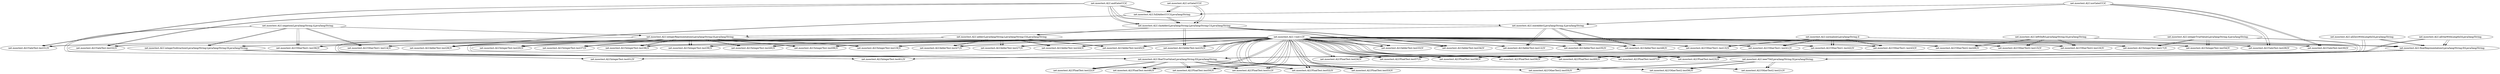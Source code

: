 digraph method {
    "net.mooctest.ALU.<init>()V" -> "net.mooctest.ALUAdderTest.test12()V";
    "net.mooctest.ALU.<init>()V" -> "net.mooctest.ALUAdderTest.test12()V";
    "net.mooctest.ALU.<init>()V" -> "net.mooctest.ALUAdderTest.test25()V";
    "net.mooctest.ALU.<init>()V" -> "net.mooctest.ALUAdderTest.test25()V";
    "net.mooctest.ALU.<init>()V" -> "net.mooctest.ALUAdderTest.test27()V";
    "net.mooctest.ALU.<init>()V" -> "net.mooctest.ALUAdderTest.test27()V";
    "net.mooctest.ALU.<init>()V" -> "net.mooctest.ALUAdderTest.test28()V";
    "net.mooctest.ALU.<init>()V" -> "net.mooctest.ALUAdderTest.test28()V";
    "net.mooctest.ALU.<init>()V" -> "net.mooctest.ALUAdderTest.test33()V";
    "net.mooctest.ALU.<init>()V" -> "net.mooctest.ALUAdderTest.test33()V";
    "net.mooctest.ALU.<init>()V" -> "net.mooctest.ALUAdderTest.test34()V";
    "net.mooctest.ALU.<init>()V" -> "net.mooctest.ALUAdderTest.test34()V";
    "net.mooctest.ALU.<init>()V" -> "net.mooctest.ALUAdderTest.test35()V";
    "net.mooctest.ALU.<init>()V" -> "net.mooctest.ALUAdderTest.test35()V";
    "net.mooctest.ALU.<init>()V" -> "net.mooctest.ALUAdderTest.test44()V";
    "net.mooctest.ALU.<init>()V" -> "net.mooctest.ALUAdderTest.test44()V";
    "net.mooctest.ALU.<init>()V" -> "net.mooctest.ALUAdderTest.test45()V";
    "net.mooctest.ALU.<init>()V" -> "net.mooctest.ALUAdderTest.test45()V";
    "net.mooctest.ALU.<init>()V" -> "net.mooctest.ALUAdderTest.test47()V";
    "net.mooctest.ALU.<init>()V" -> "net.mooctest.ALUAdderTest.test47()V";
    "net.mooctest.ALU.<init>()V" -> "net.mooctest.ALUAdderTest.test48()V";
    "net.mooctest.ALU.<init>()V" -> "net.mooctest.ALUAdderTest.test48()V";
    "net.mooctest.ALU.<init>()V" -> "net.mooctest.ALUFloatTest.test07()V";
    "net.mooctest.ALU.<init>()V" -> "net.mooctest.ALUFloatTest.test07()V";
    "net.mooctest.ALU.<init>()V" -> "net.mooctest.ALUFloatTest.test22()V";
    "net.mooctest.ALU.<init>()V" -> "net.mooctest.ALUFloatTest.test22()V";
    "net.mooctest.ALU.<init>()V" -> "net.mooctest.ALUFloatTest.test23()V";
    "net.mooctest.ALU.<init>()V" -> "net.mooctest.ALUFloatTest.test23()V";
    "net.mooctest.ALU.<init>()V" -> "net.mooctest.ALUFloatTest.test24()V";
    "net.mooctest.ALU.<init>()V" -> "net.mooctest.ALUFloatTest.test24()V";
    "net.mooctest.ALU.<init>()V" -> "net.mooctest.ALUFloatTest.test46()V";
    "net.mooctest.ALU.<init>()V" -> "net.mooctest.ALUFloatTest.test46()V";
    "net.mooctest.ALU.<init>()V" -> "net.mooctest.ALUFloatTest.test50()V";
    "net.mooctest.ALU.<init>()V" -> "net.mooctest.ALUFloatTest.test50()V";
    "net.mooctest.ALU.<init>()V" -> "net.mooctest.ALUFloatTest.test51()V";
    "net.mooctest.ALU.<init>()V" -> "net.mooctest.ALUFloatTest.test51()V";
    "net.mooctest.ALU.<init>()V" -> "net.mooctest.ALUFloatTest.test52()V";
    "net.mooctest.ALU.<init>()V" -> "net.mooctest.ALUFloatTest.test52()V";
    "net.mooctest.ALU.<init>()V" -> "net.mooctest.ALUFloatTest.test53()V";
    "net.mooctest.ALU.<init>()V" -> "net.mooctest.ALUFloatTest.test53()V";
    "net.mooctest.ALU.<init>()V" -> "net.mooctest.ALUFloatTest.test57()V";
    "net.mooctest.ALU.<init>()V" -> "net.mooctest.ALUFloatTest.test57()V";
    "net.mooctest.ALU.<init>()V" -> "net.mooctest.ALUFloatTest.test58()V";
    "net.mooctest.ALU.<init>()V" -> "net.mooctest.ALUFloatTest.test58()V";
    "net.mooctest.ALU.<init>()V" -> "net.mooctest.ALUFloatTest.test59()V";
    "net.mooctest.ALU.<init>()V" -> "net.mooctest.ALUFloatTest.test59()V";
    "net.mooctest.ALU.<init>()V" -> "net.mooctest.ALUFloatTest.test60()V";
    "net.mooctest.ALU.<init>()V" -> "net.mooctest.ALUFloatTest.test60()V";
    "net.mooctest.ALU.<init>()V" -> "net.mooctest.ALUGateTest.test29()V";
    "net.mooctest.ALU.<init>()V" -> "net.mooctest.ALUGateTest.test29()V";
    "net.mooctest.ALU.<init>()V" -> "net.mooctest.ALUGateTest.test30()V";
    "net.mooctest.ALU.<init>()V" -> "net.mooctest.ALUGateTest.test30()V";
    "net.mooctest.ALU.<init>()V" -> "net.mooctest.ALUGateTest.test31()V";
    "net.mooctest.ALU.<init>()V" -> "net.mooctest.ALUGateTest.test31()V";
    "net.mooctest.ALU.<init>()V" -> "net.mooctest.ALUGateTest.test32()V";
    "net.mooctest.ALU.<init>()V" -> "net.mooctest.ALUGateTest.test32()V";
    "net.mooctest.ALU.<init>()V" -> "net.mooctest.ALUIntegerTest.test01()V";
    "net.mooctest.ALU.<init>()V" -> "net.mooctest.ALUIntegerTest.test01()V";
    "net.mooctest.ALU.<init>()V" -> "net.mooctest.ALUIntegerTest.test08()V";
    "net.mooctest.ALU.<init>()V" -> "net.mooctest.ALUIntegerTest.test08()V";
    "net.mooctest.ALU.<init>()V" -> "net.mooctest.ALUIntegerTest.test17()V";
    "net.mooctest.ALU.<init>()V" -> "net.mooctest.ALUIntegerTest.test17()V";
    "net.mooctest.ALU.<init>()V" -> "net.mooctest.ALUIntegerTest.test19()V";
    "net.mooctest.ALU.<init>()V" -> "net.mooctest.ALUIntegerTest.test19()V";
    "net.mooctest.ALU.<init>()V" -> "net.mooctest.ALUIntegerTest.test20()V";
    "net.mooctest.ALU.<init>()V" -> "net.mooctest.ALUIntegerTest.test20()V";
    "net.mooctest.ALU.<init>()V" -> "net.mooctest.ALUIntegerTest.test37()V";
    "net.mooctest.ALU.<init>()V" -> "net.mooctest.ALUIntegerTest.test37()V";
    "net.mooctest.ALU.<init>()V" -> "net.mooctest.ALUIntegerTest.test38()V";
    "net.mooctest.ALU.<init>()V" -> "net.mooctest.ALUIntegerTest.test38()V";
    "net.mooctest.ALU.<init>()V" -> "net.mooctest.ALUIntegerTest.test39()V";
    "net.mooctest.ALU.<init>()V" -> "net.mooctest.ALUIntegerTest.test39()V";
    "net.mooctest.ALU.<init>()V" -> "net.mooctest.ALUIntegerTest.test40()V";
    "net.mooctest.ALU.<init>()V" -> "net.mooctest.ALUIntegerTest.test40()V";
    "net.mooctest.ALU.<init>()V" -> "net.mooctest.ALUIntegerTest.test54()V";
    "net.mooctest.ALU.<init>()V" -> "net.mooctest.ALUIntegerTest.test54()V";
    "net.mooctest.ALU.<init>()V" -> "net.mooctest.ALUIntegerTest.test61()V";
    "net.mooctest.ALU.<init>()V" -> "net.mooctest.ALUIntegerTest.test61()V";
    "net.mooctest.ALU.<init>()V" -> "net.mooctest.ALUOtherTest1.test13()V";
    "net.mooctest.ALU.<init>()V" -> "net.mooctest.ALUOtherTest1.test13()V";
    "net.mooctest.ALU.<init>()V" -> "net.mooctest.ALUOtherTest1.test14()V";
    "net.mooctest.ALU.<init>()V" -> "net.mooctest.ALUOtherTest1.test14()V";
    "net.mooctest.ALU.<init>()V" -> "net.mooctest.ALUOtherTest1.test36()V";
    "net.mooctest.ALU.<init>()V" -> "net.mooctest.ALUOtherTest1.test36()V";
    "net.mooctest.ALU.<init>()V" -> "net.mooctest.ALUOtherTest1.test41()V";
    "net.mooctest.ALU.<init>()V" -> "net.mooctest.ALUOtherTest1.test41()V";
    "net.mooctest.ALU.<init>()V" -> "net.mooctest.ALUOtherTest1.test42()V";
    "net.mooctest.ALU.<init>()V" -> "net.mooctest.ALUOtherTest1.test42()V";
    "net.mooctest.ALU.<init>()V" -> "net.mooctest.ALUOtherTest1.test43()V";
    "net.mooctest.ALU.<init>()V" -> "net.mooctest.ALUOtherTest1.test43()V";
    "net.mooctest.ALU.<init>()V" -> "net.mooctest.ALUOtherTest2.test15()V";
    "net.mooctest.ALU.<init>()V" -> "net.mooctest.ALUOtherTest2.test15()V";
    "net.mooctest.ALU.<init>()V" -> "net.mooctest.ALUOtherTest2.test16()V";
    "net.mooctest.ALU.<init>()V" -> "net.mooctest.ALUOtherTest2.test16()V";
    "net.mooctest.ALU.<init>()V" -> "net.mooctest.ALUOtherTest2.test21()V";
    "net.mooctest.ALU.<init>()V" -> "net.mooctest.ALUOtherTest2.test21()V";
    "net.mooctest.ALU.<init>()V" -> "net.mooctest.ALUOtherTest2.test49()V";
    "net.mooctest.ALU.<init>()V" -> "net.mooctest.ALUOtherTest2.test49()V";
    "net.mooctest.ALU.<init>()V" -> "net.mooctest.ALUOtherTest2.test55()V";
    "net.mooctest.ALU.<init>()V" -> "net.mooctest.ALUOtherTest2.test55()V";
    "net.mooctest.ALU.<init>()V" -> "net.mooctest.ALUOtherTest2.test56()V";
    "net.mooctest.ALU.<init>()V" -> "net.mooctest.ALUOtherTest2.test56()V";
    "net.mooctest.ALU.adder(Ljava/lang/String;Ljava/lang/String;CI)Ljava/lang/String;" -> "net.mooctest.ALU.floatTrueValue(Ljava/lang/String;II)Ljava/lang/String;";
    "net.mooctest.ALU.adder(Ljava/lang/String;Ljava/lang/String;CI)Ljava/lang/String;" -> "net.mooctest.ALU.floatTrueValue(Ljava/lang/String;II)Ljava/lang/String;";
    "net.mooctest.ALU.adder(Ljava/lang/String;Ljava/lang/String;CI)Ljava/lang/String;" -> "net.mooctest.ALU.integerSubtraction(Ljava/lang/String;Ljava/lang/String;I)Ljava/lang/String;";
    "net.mooctest.ALU.adder(Ljava/lang/String;Ljava/lang/String;CI)Ljava/lang/String;" -> "net.mooctest.ALU.integerSubtraction(Ljava/lang/String;Ljava/lang/String;I)Ljava/lang/String;";
    "net.mooctest.ALU.adder(Ljava/lang/String;Ljava/lang/String;CI)Ljava/lang/String;" -> "net.mooctest.ALUAdderTest.test27()V";
    "net.mooctest.ALU.adder(Ljava/lang/String;Ljava/lang/String;CI)Ljava/lang/String;" -> "net.mooctest.ALUAdderTest.test27()V";
    "net.mooctest.ALU.adder(Ljava/lang/String;Ljava/lang/String;CI)Ljava/lang/String;" -> "net.mooctest.ALUAdderTest.test44()V";
    "net.mooctest.ALU.adder(Ljava/lang/String;Ljava/lang/String;CI)Ljava/lang/String;" -> "net.mooctest.ALUAdderTest.test44()V";
    "net.mooctest.ALU.adder(Ljava/lang/String;Ljava/lang/String;CI)Ljava/lang/String;" -> "net.mooctest.ALUAdderTest.test45()V";
    "net.mooctest.ALU.adder(Ljava/lang/String;Ljava/lang/String;CI)Ljava/lang/String;" -> "net.mooctest.ALUAdderTest.test45()V";
    "net.mooctest.ALU.adder(Ljava/lang/String;Ljava/lang/String;CI)Ljava/lang/String;" -> "net.mooctest.ALUAdderTest.test47()V";
    "net.mooctest.ALU.adder(Ljava/lang/String;Ljava/lang/String;CI)Ljava/lang/String;" -> "net.mooctest.ALUAdderTest.test47()V";
    "net.mooctest.ALU.allOneWithLength(I)Ljava/lang/String;" -> "net.mooctest.ALU.floatRepresentation(Ljava/lang/String;II)Ljava/lang/String;";
    "net.mooctest.ALU.allOneWithLength(I)Ljava/lang/String;" -> "net.mooctest.ALU.floatRepresentation(Ljava/lang/String;II)Ljava/lang/String;";
    "net.mooctest.ALU.allOneWithLength(I)Ljava/lang/String;" -> "net.mooctest.ALU.floatTrueValue(Ljava/lang/String;II)Ljava/lang/String;";
    "net.mooctest.ALU.allOneWithLength(I)Ljava/lang/String;" -> "net.mooctest.ALU.floatTrueValue(Ljava/lang/String;II)Ljava/lang/String;";
    "net.mooctest.ALU.allZeroWithLength(I)Ljava/lang/String;" -> "net.mooctest.ALU.floatRepresentation(Ljava/lang/String;II)Ljava/lang/String;";
    "net.mooctest.ALU.allZeroWithLength(I)Ljava/lang/String;" -> "net.mooctest.ALU.floatRepresentation(Ljava/lang/String;II)Ljava/lang/String;";
    "net.mooctest.ALU.allZeroWithLength(I)Ljava/lang/String;" -> "net.mooctest.ALU.floatTrueValue(Ljava/lang/String;II)Ljava/lang/String;";
    "net.mooctest.ALU.allZeroWithLength(I)Ljava/lang/String;" -> "net.mooctest.ALU.floatTrueValue(Ljava/lang/String;II)Ljava/lang/String;";
    "net.mooctest.ALU.andGate(CC)C" -> "net.mooctest.ALU.claAdder(Ljava/lang/String;Ljava/lang/String;C)Ljava/lang/String;";
    "net.mooctest.ALU.andGate(CC)C" -> "net.mooctest.ALU.claAdder(Ljava/lang/String;Ljava/lang/String;C)Ljava/lang/String;";
    "net.mooctest.ALU.andGate(CC)C" -> "net.mooctest.ALU.fullAdder(CCC)Ljava/lang/String;";
    "net.mooctest.ALU.andGate(CC)C" -> "net.mooctest.ALU.fullAdder(CCC)Ljava/lang/String;";
    "net.mooctest.ALU.andGate(CC)C" -> "net.mooctest.ALU.oneAdder(Ljava/lang/String;)Ljava/lang/String;";
    "net.mooctest.ALU.andGate(CC)C" -> "net.mooctest.ALU.oneAdder(Ljava/lang/String;)Ljava/lang/String;";
    "net.mooctest.ALU.andGate(CC)C" -> "net.mooctest.ALUGateTest.test31()V";
    "net.mooctest.ALU.andGate(CC)C" -> "net.mooctest.ALUGateTest.test31()V";
    "net.mooctest.ALU.andGate(CC)C" -> "net.mooctest.ALUGateTest.test32()V";
    "net.mooctest.ALU.andGate(CC)C" -> "net.mooctest.ALUGateTest.test32()V";
    "net.mooctest.ALU.claAdder(Ljava/lang/String;Ljava/lang/String;C)Ljava/lang/String;" -> "net.mooctest.ALU.adder(Ljava/lang/String;Ljava/lang/String;CI)Ljava/lang/String;";
    "net.mooctest.ALU.claAdder(Ljava/lang/String;Ljava/lang/String;C)Ljava/lang/String;" -> "net.mooctest.ALU.adder(Ljava/lang/String;Ljava/lang/String;CI)Ljava/lang/String;";
    "net.mooctest.ALU.claAdder(Ljava/lang/String;Ljava/lang/String;C)Ljava/lang/String;" -> "net.mooctest.ALUAdderTest.test25()V";
    "net.mooctest.ALU.claAdder(Ljava/lang/String;Ljava/lang/String;C)Ljava/lang/String;" -> "net.mooctest.ALUAdderTest.test25()V";
    "net.mooctest.ALU.claAdder(Ljava/lang/String;Ljava/lang/String;C)Ljava/lang/String;" -> "net.mooctest.ALUAdderTest.test33()V";
    "net.mooctest.ALU.claAdder(Ljava/lang/String;Ljava/lang/String;C)Ljava/lang/String;" -> "net.mooctest.ALUAdderTest.test33()V";
    "net.mooctest.ALU.claAdder(Ljava/lang/String;Ljava/lang/String;C)Ljava/lang/String;" -> "net.mooctest.ALUAdderTest.test34()V";
    "net.mooctest.ALU.claAdder(Ljava/lang/String;Ljava/lang/String;C)Ljava/lang/String;" -> "net.mooctest.ALUAdderTest.test34()V";
    "net.mooctest.ALU.floatRepresentation(Ljava/lang/String;II)Ljava/lang/String;" -> "net.mooctest.ALU.ieee754(Ljava/lang/String;I)Ljava/lang/String;";
    "net.mooctest.ALU.floatRepresentation(Ljava/lang/String;II)Ljava/lang/String;" -> "net.mooctest.ALU.ieee754(Ljava/lang/String;I)Ljava/lang/String;";
    "net.mooctest.ALU.floatRepresentation(Ljava/lang/String;II)Ljava/lang/String;" -> "net.mooctest.ALUFloatTest.test07()V";
    "net.mooctest.ALU.floatRepresentation(Ljava/lang/String;II)Ljava/lang/String;" -> "net.mooctest.ALUFloatTest.test07()V";
    "net.mooctest.ALU.floatRepresentation(Ljava/lang/String;II)Ljava/lang/String;" -> "net.mooctest.ALUFloatTest.test23()V";
    "net.mooctest.ALU.floatRepresentation(Ljava/lang/String;II)Ljava/lang/String;" -> "net.mooctest.ALUFloatTest.test23()V";
    "net.mooctest.ALU.floatRepresentation(Ljava/lang/String;II)Ljava/lang/String;" -> "net.mooctest.ALUFloatTest.test24()V";
    "net.mooctest.ALU.floatRepresentation(Ljava/lang/String;II)Ljava/lang/String;" -> "net.mooctest.ALUFloatTest.test24()V";
    "net.mooctest.ALU.floatRepresentation(Ljava/lang/String;II)Ljava/lang/String;" -> "net.mooctest.ALUFloatTest.test57()V";
    "net.mooctest.ALU.floatRepresentation(Ljava/lang/String;II)Ljava/lang/String;" -> "net.mooctest.ALUFloatTest.test57()V";
    "net.mooctest.ALU.floatRepresentation(Ljava/lang/String;II)Ljava/lang/String;" -> "net.mooctest.ALUFloatTest.test58()V";
    "net.mooctest.ALU.floatRepresentation(Ljava/lang/String;II)Ljava/lang/String;" -> "net.mooctest.ALUFloatTest.test58()V";
    "net.mooctest.ALU.floatRepresentation(Ljava/lang/String;II)Ljava/lang/String;" -> "net.mooctest.ALUFloatTest.test59()V";
    "net.mooctest.ALU.floatRepresentation(Ljava/lang/String;II)Ljava/lang/String;" -> "net.mooctest.ALUFloatTest.test59()V";
    "net.mooctest.ALU.floatRepresentation(Ljava/lang/String;II)Ljava/lang/String;" -> "net.mooctest.ALUFloatTest.test60()V";
    "net.mooctest.ALU.floatRepresentation(Ljava/lang/String;II)Ljava/lang/String;" -> "net.mooctest.ALUFloatTest.test60()V";
    "net.mooctest.ALU.floatTrueValue(Ljava/lang/String;II)Ljava/lang/String;" -> "net.mooctest.ALUFloatTest.test22()V";
    "net.mooctest.ALU.floatTrueValue(Ljava/lang/String;II)Ljava/lang/String;" -> "net.mooctest.ALUFloatTest.test22()V";
    "net.mooctest.ALU.floatTrueValue(Ljava/lang/String;II)Ljava/lang/String;" -> "net.mooctest.ALUFloatTest.test46()V";
    "net.mooctest.ALU.floatTrueValue(Ljava/lang/String;II)Ljava/lang/String;" -> "net.mooctest.ALUFloatTest.test46()V";
    "net.mooctest.ALU.floatTrueValue(Ljava/lang/String;II)Ljava/lang/String;" -> "net.mooctest.ALUFloatTest.test50()V";
    "net.mooctest.ALU.floatTrueValue(Ljava/lang/String;II)Ljava/lang/String;" -> "net.mooctest.ALUFloatTest.test50()V";
    "net.mooctest.ALU.floatTrueValue(Ljava/lang/String;II)Ljava/lang/String;" -> "net.mooctest.ALUFloatTest.test51()V";
    "net.mooctest.ALU.floatTrueValue(Ljava/lang/String;II)Ljava/lang/String;" -> "net.mooctest.ALUFloatTest.test51()V";
    "net.mooctest.ALU.floatTrueValue(Ljava/lang/String;II)Ljava/lang/String;" -> "net.mooctest.ALUFloatTest.test52()V";
    "net.mooctest.ALU.floatTrueValue(Ljava/lang/String;II)Ljava/lang/String;" -> "net.mooctest.ALUFloatTest.test52()V";
    "net.mooctest.ALU.floatTrueValue(Ljava/lang/String;II)Ljava/lang/String;" -> "net.mooctest.ALUFloatTest.test53()V";
    "net.mooctest.ALU.floatTrueValue(Ljava/lang/String;II)Ljava/lang/String;" -> "net.mooctest.ALUFloatTest.test53()V";
    "net.mooctest.ALU.fullAdder(CCC)Ljava/lang/String;" -> "net.mooctest.ALU.claAdder(Ljava/lang/String;Ljava/lang/String;C)Ljava/lang/String;";
    "net.mooctest.ALU.fullAdder(CCC)Ljava/lang/String;" -> "net.mooctest.ALU.claAdder(Ljava/lang/String;Ljava/lang/String;C)Ljava/lang/String;";
    "net.mooctest.ALU.fullAdder(CCC)Ljava/lang/String;" -> "net.mooctest.ALUAdderTest.test28()V";
    "net.mooctest.ALU.fullAdder(CCC)Ljava/lang/String;" -> "net.mooctest.ALUAdderTest.test28()V";
    "net.mooctest.ALU.ieee754(Ljava/lang/String;I)Ljava/lang/String;" -> "net.mooctest.ALUOtherTest2.test21()V";
    "net.mooctest.ALU.ieee754(Ljava/lang/String;I)Ljava/lang/String;" -> "net.mooctest.ALUOtherTest2.test21()V";
    "net.mooctest.ALU.ieee754(Ljava/lang/String;I)Ljava/lang/String;" -> "net.mooctest.ALUOtherTest2.test55()V";
    "net.mooctest.ALU.ieee754(Ljava/lang/String;I)Ljava/lang/String;" -> "net.mooctest.ALUOtherTest2.test55()V";
    "net.mooctest.ALU.ieee754(Ljava/lang/String;I)Ljava/lang/String;" -> "net.mooctest.ALUOtherTest2.test56()V";
    "net.mooctest.ALU.ieee754(Ljava/lang/String;I)Ljava/lang/String;" -> "net.mooctest.ALUOtherTest2.test56()V";
    "net.mooctest.ALU.integerRepresentation(Ljava/lang/String;I)Ljava/lang/String;" -> "net.mooctest.ALU.floatRepresentation(Ljava/lang/String;II)Ljava/lang/String;";
    "net.mooctest.ALU.integerRepresentation(Ljava/lang/String;I)Ljava/lang/String;" -> "net.mooctest.ALU.floatRepresentation(Ljava/lang/String;II)Ljava/lang/String;";
    "net.mooctest.ALU.integerRepresentation(Ljava/lang/String;I)Ljava/lang/String;" -> "net.mooctest.ALU.floatTrueValue(Ljava/lang/String;II)Ljava/lang/String;";
    "net.mooctest.ALU.integerRepresentation(Ljava/lang/String;I)Ljava/lang/String;" -> "net.mooctest.ALU.floatTrueValue(Ljava/lang/String;II)Ljava/lang/String;";
    "net.mooctest.ALU.integerRepresentation(Ljava/lang/String;I)Ljava/lang/String;" -> "net.mooctest.ALUIntegerTest.test08()V";
    "net.mooctest.ALU.integerRepresentation(Ljava/lang/String;I)Ljava/lang/String;" -> "net.mooctest.ALUIntegerTest.test08()V";
    "net.mooctest.ALU.integerRepresentation(Ljava/lang/String;I)Ljava/lang/String;" -> "net.mooctest.ALUIntegerTest.test19()V";
    "net.mooctest.ALU.integerRepresentation(Ljava/lang/String;I)Ljava/lang/String;" -> "net.mooctest.ALUIntegerTest.test19()V";
    "net.mooctest.ALU.integerRepresentation(Ljava/lang/String;I)Ljava/lang/String;" -> "net.mooctest.ALUIntegerTest.test20()V";
    "net.mooctest.ALU.integerRepresentation(Ljava/lang/String;I)Ljava/lang/String;" -> "net.mooctest.ALUIntegerTest.test20()V";
    "net.mooctest.ALU.integerRepresentation(Ljava/lang/String;I)Ljava/lang/String;" -> "net.mooctest.ALUIntegerTest.test37()V";
    "net.mooctest.ALU.integerRepresentation(Ljava/lang/String;I)Ljava/lang/String;" -> "net.mooctest.ALUIntegerTest.test37()V";
    "net.mooctest.ALU.integerRepresentation(Ljava/lang/String;I)Ljava/lang/String;" -> "net.mooctest.ALUIntegerTest.test38()V";
    "net.mooctest.ALU.integerRepresentation(Ljava/lang/String;I)Ljava/lang/String;" -> "net.mooctest.ALUIntegerTest.test38()V";
    "net.mooctest.ALU.integerRepresentation(Ljava/lang/String;I)Ljava/lang/String;" -> "net.mooctest.ALUIntegerTest.test39()V";
    "net.mooctest.ALU.integerRepresentation(Ljava/lang/String;I)Ljava/lang/String;" -> "net.mooctest.ALUIntegerTest.test39()V";
    "net.mooctest.ALU.integerRepresentation(Ljava/lang/String;I)Ljava/lang/String;" -> "net.mooctest.ALUIntegerTest.test40()V";
    "net.mooctest.ALU.integerRepresentation(Ljava/lang/String;I)Ljava/lang/String;" -> "net.mooctest.ALUIntegerTest.test40()V";
    "net.mooctest.ALU.integerSubtraction(Ljava/lang/String;Ljava/lang/String;I)Ljava/lang/String;" -> "net.mooctest.ALU.floatTrueValue(Ljava/lang/String;II)Ljava/lang/String;";
    "net.mooctest.ALU.integerSubtraction(Ljava/lang/String;Ljava/lang/String;I)Ljava/lang/String;" -> "net.mooctest.ALU.floatTrueValue(Ljava/lang/String;II)Ljava/lang/String;";
    "net.mooctest.ALU.integerSubtraction(Ljava/lang/String;Ljava/lang/String;I)Ljava/lang/String;" -> "net.mooctest.ALUIntegerTest.test01()V";
    "net.mooctest.ALU.integerSubtraction(Ljava/lang/String;Ljava/lang/String;I)Ljava/lang/String;" -> "net.mooctest.ALUIntegerTest.test01()V";
    "net.mooctest.ALU.integerSubtraction(Ljava/lang/String;Ljava/lang/String;I)Ljava/lang/String;" -> "net.mooctest.ALUIntegerTest.test61()V";
    "net.mooctest.ALU.integerSubtraction(Ljava/lang/String;Ljava/lang/String;I)Ljava/lang/String;" -> "net.mooctest.ALUIntegerTest.test61()V";
    "net.mooctest.ALU.integerTrueValue(Ljava/lang/String;)Ljava/lang/String;" -> "net.mooctest.ALU.floatTrueValue(Ljava/lang/String;II)Ljava/lang/String;";
    "net.mooctest.ALU.integerTrueValue(Ljava/lang/String;)Ljava/lang/String;" -> "net.mooctest.ALU.floatTrueValue(Ljava/lang/String;II)Ljava/lang/String;";
    "net.mooctest.ALU.integerTrueValue(Ljava/lang/String;)Ljava/lang/String;" -> "net.mooctest.ALUIntegerTest.test17()V";
    "net.mooctest.ALU.integerTrueValue(Ljava/lang/String;)Ljava/lang/String;" -> "net.mooctest.ALUIntegerTest.test17()V";
    "net.mooctest.ALU.integerTrueValue(Ljava/lang/String;)Ljava/lang/String;" -> "net.mooctest.ALUIntegerTest.test54()V";
    "net.mooctest.ALU.integerTrueValue(Ljava/lang/String;)Ljava/lang/String;" -> "net.mooctest.ALUIntegerTest.test54()V";
    "net.mooctest.ALU.leftShift(Ljava/lang/String;I)Ljava/lang/String;" -> "net.mooctest.ALU.floatRepresentation(Ljava/lang/String;II)Ljava/lang/String;";
    "net.mooctest.ALU.leftShift(Ljava/lang/String;I)Ljava/lang/String;" -> "net.mooctest.ALU.floatRepresentation(Ljava/lang/String;II)Ljava/lang/String;";
    "net.mooctest.ALU.leftShift(Ljava/lang/String;I)Ljava/lang/String;" -> "net.mooctest.ALUOtherTest2.test15()V";
    "net.mooctest.ALU.leftShift(Ljava/lang/String;I)Ljava/lang/String;" -> "net.mooctest.ALUOtherTest2.test15()V";
    "net.mooctest.ALU.leftShift(Ljava/lang/String;I)Ljava/lang/String;" -> "net.mooctest.ALUOtherTest2.test16()V";
    "net.mooctest.ALU.leftShift(Ljava/lang/String;I)Ljava/lang/String;" -> "net.mooctest.ALUOtherTest2.test16()V";
    "net.mooctest.ALU.leftShift(Ljava/lang/String;I)Ljava/lang/String;" -> "net.mooctest.ALUOtherTest2.test49()V";
    "net.mooctest.ALU.leftShift(Ljava/lang/String;I)Ljava/lang/String;" -> "net.mooctest.ALUOtherTest2.test49()V";
    "net.mooctest.ALU.negation(Ljava/lang/String;)Ljava/lang/String;" -> "net.mooctest.ALU.floatTrueValue(Ljava/lang/String;II)Ljava/lang/String;";
    "net.mooctest.ALU.negation(Ljava/lang/String;)Ljava/lang/String;" -> "net.mooctest.ALU.floatTrueValue(Ljava/lang/String;II)Ljava/lang/String;";
    "net.mooctest.ALU.negation(Ljava/lang/String;)Ljava/lang/String;" -> "net.mooctest.ALU.integerRepresentation(Ljava/lang/String;I)Ljava/lang/String;";
    "net.mooctest.ALU.negation(Ljava/lang/String;)Ljava/lang/String;" -> "net.mooctest.ALU.integerRepresentation(Ljava/lang/String;I)Ljava/lang/String;";
    "net.mooctest.ALU.negation(Ljava/lang/String;)Ljava/lang/String;" -> "net.mooctest.ALU.integerSubtraction(Ljava/lang/String;Ljava/lang/String;I)Ljava/lang/String;";
    "net.mooctest.ALU.negation(Ljava/lang/String;)Ljava/lang/String;" -> "net.mooctest.ALU.integerSubtraction(Ljava/lang/String;Ljava/lang/String;I)Ljava/lang/String;";
    "net.mooctest.ALU.negation(Ljava/lang/String;)Ljava/lang/String;" -> "net.mooctest.ALUOtherTest1.test14()V";
    "net.mooctest.ALU.negation(Ljava/lang/String;)Ljava/lang/String;" -> "net.mooctest.ALUOtherTest1.test14()V";
    "net.mooctest.ALU.negation(Ljava/lang/String;)Ljava/lang/String;" -> "net.mooctest.ALUOtherTest1.test36()V";
    "net.mooctest.ALU.negation(Ljava/lang/String;)Ljava/lang/String;" -> "net.mooctest.ALUOtherTest1.test36()V";
    "net.mooctest.ALU.normalize(Ljava/lang/String;)I" -> "net.mooctest.ALU.floatRepresentation(Ljava/lang/String;II)Ljava/lang/String;";
    "net.mooctest.ALU.normalize(Ljava/lang/String;)I" -> "net.mooctest.ALU.floatRepresentation(Ljava/lang/String;II)Ljava/lang/String;";
    "net.mooctest.ALU.normalize(Ljava/lang/String;)I" -> "net.mooctest.ALUOtherTest1.test13()V";
    "net.mooctest.ALU.normalize(Ljava/lang/String;)I" -> "net.mooctest.ALUOtherTest1.test13()V";
    "net.mooctest.ALU.normalize(Ljava/lang/String;)I" -> "net.mooctest.ALUOtherTest1.test41()V";
    "net.mooctest.ALU.normalize(Ljava/lang/String;)I" -> "net.mooctest.ALUOtherTest1.test41()V";
    "net.mooctest.ALU.normalize(Ljava/lang/String;)I" -> "net.mooctest.ALUOtherTest1.test42()V";
    "net.mooctest.ALU.normalize(Ljava/lang/String;)I" -> "net.mooctest.ALUOtherTest1.test42()V";
    "net.mooctest.ALU.normalize(Ljava/lang/String;)I" -> "net.mooctest.ALUOtherTest1.test43()V";
    "net.mooctest.ALU.normalize(Ljava/lang/String;)I" -> "net.mooctest.ALUOtherTest1.test43()V";
    "net.mooctest.ALU.oneAdder(Ljava/lang/String;)Ljava/lang/String;" -> "net.mooctest.ALU.integerRepresentation(Ljava/lang/String;I)Ljava/lang/String;";
    "net.mooctest.ALU.oneAdder(Ljava/lang/String;)Ljava/lang/String;" -> "net.mooctest.ALU.integerRepresentation(Ljava/lang/String;I)Ljava/lang/String;";
    "net.mooctest.ALU.oneAdder(Ljava/lang/String;)Ljava/lang/String;" -> "net.mooctest.ALUAdderTest.test12()V";
    "net.mooctest.ALU.oneAdder(Ljava/lang/String;)Ljava/lang/String;" -> "net.mooctest.ALUAdderTest.test12()V";
    "net.mooctest.ALU.oneAdder(Ljava/lang/String;)Ljava/lang/String;" -> "net.mooctest.ALUAdderTest.test35()V";
    "net.mooctest.ALU.oneAdder(Ljava/lang/String;)Ljava/lang/String;" -> "net.mooctest.ALUAdderTest.test35()V";
    "net.mooctest.ALU.oneAdder(Ljava/lang/String;)Ljava/lang/String;" -> "net.mooctest.ALUAdderTest.test48()V";
    "net.mooctest.ALU.oneAdder(Ljava/lang/String;)Ljava/lang/String;" -> "net.mooctest.ALUAdderTest.test48()V";
    "net.mooctest.ALU.orGate(CC)C" -> "net.mooctest.ALU.claAdder(Ljava/lang/String;Ljava/lang/String;C)Ljava/lang/String;";
    "net.mooctest.ALU.orGate(CC)C" -> "net.mooctest.ALU.claAdder(Ljava/lang/String;Ljava/lang/String;C)Ljava/lang/String;";
    "net.mooctest.ALU.orGate(CC)C" -> "net.mooctest.ALU.fullAdder(CCC)Ljava/lang/String;";
    "net.mooctest.ALU.orGate(CC)C" -> "net.mooctest.ALU.fullAdder(CCC)Ljava/lang/String;";
    "net.mooctest.ALU.xorGate(CC)C" -> "net.mooctest.ALU.fullAdder(CCC)Ljava/lang/String;";
    "net.mooctest.ALU.xorGate(CC)C" -> "net.mooctest.ALU.fullAdder(CCC)Ljava/lang/String;";
    "net.mooctest.ALU.xorGate(CC)C" -> "net.mooctest.ALU.oneAdder(Ljava/lang/String;)Ljava/lang/String;";
    "net.mooctest.ALU.xorGate(CC)C" -> "net.mooctest.ALU.oneAdder(Ljava/lang/String;)Ljava/lang/String;";
    "net.mooctest.ALU.xorGate(CC)C" -> "net.mooctest.ALUGateTest.test29()V";
    "net.mooctest.ALU.xorGate(CC)C" -> "net.mooctest.ALUGateTest.test29()V";
    "net.mooctest.ALU.xorGate(CC)C" -> "net.mooctest.ALUGateTest.test30()V";
    "net.mooctest.ALU.xorGate(CC)C" -> "net.mooctest.ALUGateTest.test30()V";
}
